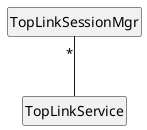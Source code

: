 {
  "sha1": "igbph4vrn8bhiowg8hedch12g318t6l",
  "insertion": {
    "when": "2024-06-03T18:59:30.709Z",
    "user": "plantuml@gmail.com"
  }
}
@startuml
skinparam svek true
hide members
hide class circled
TopLinkSessionMgr "*" -- TopLinkService

@enduml 
